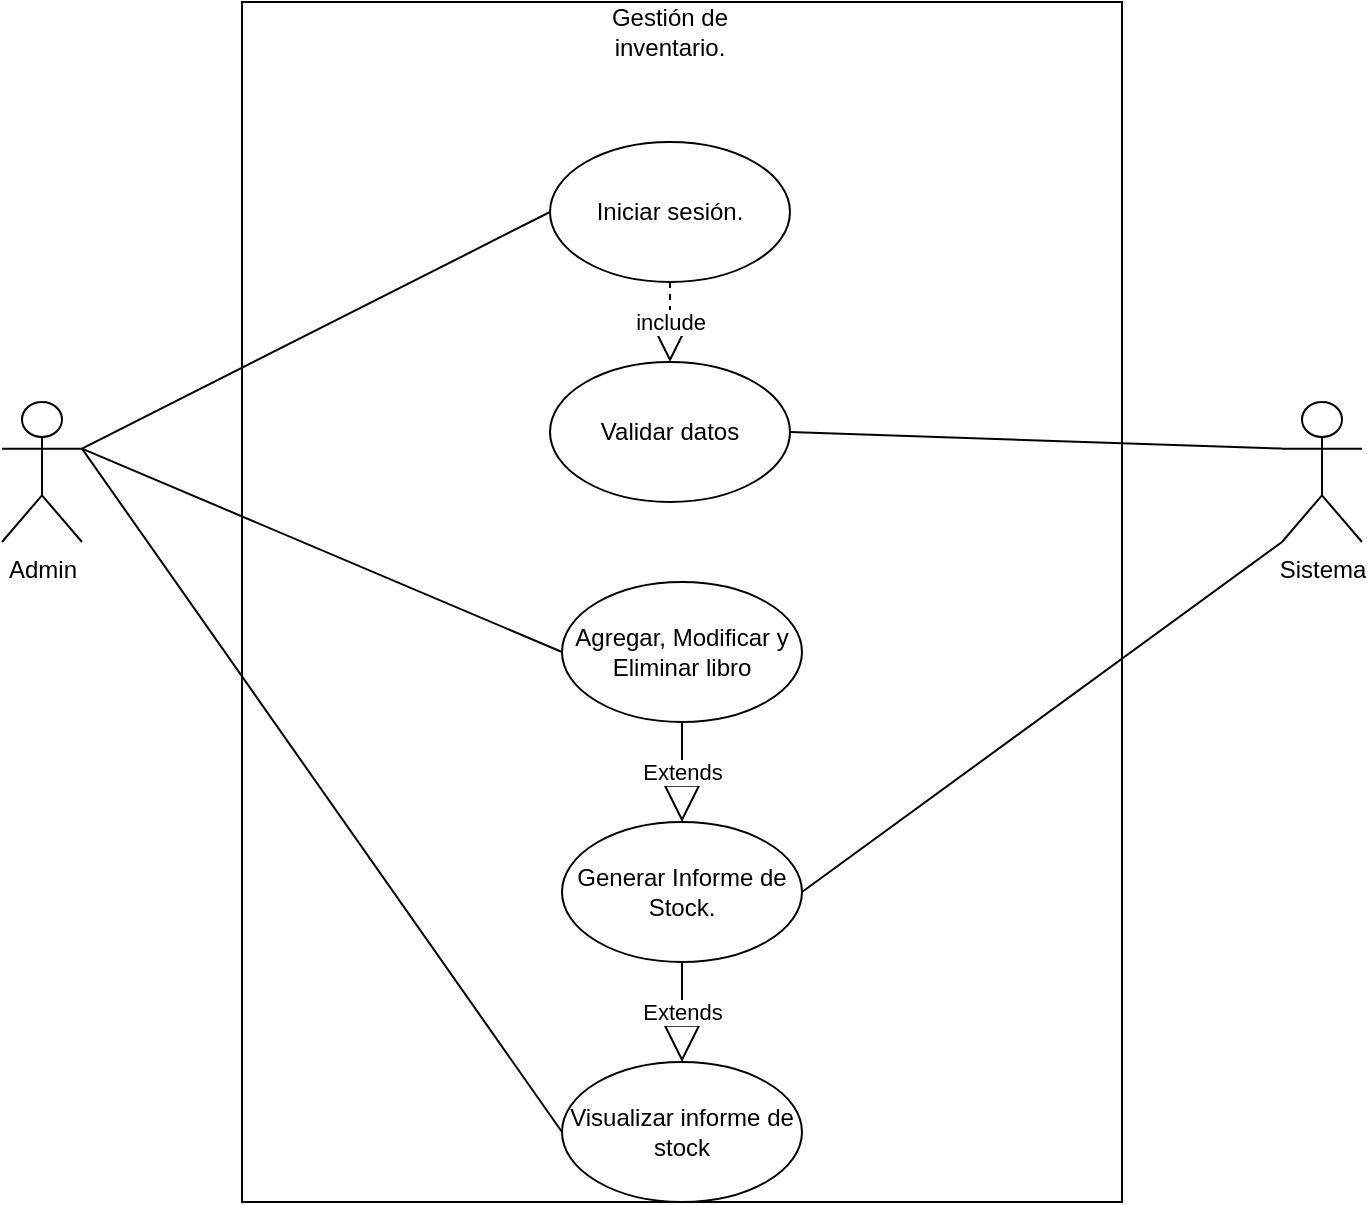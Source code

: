 <mxfile version="17.4.0"><diagram id="ZB3xolCl6sbY22_EWPZ2" name="Page-1"><mxGraphModel dx="1422" dy="791" grid="1" gridSize="10" guides="1" tooltips="1" connect="1" arrows="1" fold="1" page="1" pageScale="1" pageWidth="827" pageHeight="1169" math="0" shadow="0"><root><mxCell id="0"/><mxCell id="1" parent="0"/><mxCell id="SaDKFIdfwdCqYzvRrNds-1" value="" style="rounded=0;whiteSpace=wrap;html=1;" vertex="1" parent="1"><mxGeometry x="200" y="80" width="440" height="600" as="geometry"/></mxCell><mxCell id="SaDKFIdfwdCqYzvRrNds-2" value="Gestión de inventario." style="text;html=1;strokeColor=none;fillColor=none;align=center;verticalAlign=middle;whiteSpace=wrap;rounded=0;" vertex="1" parent="1"><mxGeometry x="371" y="80" width="86" height="30" as="geometry"/></mxCell><mxCell id="SaDKFIdfwdCqYzvRrNds-3" value="Iniciar sesión." style="ellipse;whiteSpace=wrap;html=1;" vertex="1" parent="1"><mxGeometry x="354" y="150" width="120" height="70" as="geometry"/></mxCell><mxCell id="SaDKFIdfwdCqYzvRrNds-4" value="Validar datos" style="ellipse;whiteSpace=wrap;html=1;" vertex="1" parent="1"><mxGeometry x="354" y="260" width="120" height="70" as="geometry"/></mxCell><mxCell id="SaDKFIdfwdCqYzvRrNds-5" value="Agregar, Modificar y Eliminar libro" style="ellipse;whiteSpace=wrap;html=1;" vertex="1" parent="1"><mxGeometry x="360" y="370" width="120" height="70" as="geometry"/></mxCell><mxCell id="SaDKFIdfwdCqYzvRrNds-6" value="Sistema" style="shape=umlActor;verticalLabelPosition=bottom;verticalAlign=top;html=1;outlineConnect=0;" vertex="1" parent="1"><mxGeometry x="720" y="280" width="40" height="70" as="geometry"/></mxCell><mxCell id="SaDKFIdfwdCqYzvRrNds-7" value="Admin" style="shape=umlActor;verticalLabelPosition=bottom;verticalAlign=top;html=1;outlineConnect=0;" vertex="1" parent="1"><mxGeometry x="80" y="280" width="40" height="70" as="geometry"/></mxCell><mxCell id="SaDKFIdfwdCqYzvRrNds-8" value="" style="endArrow=none;html=1;rounded=0;entryX=0;entryY=0.5;entryDx=0;entryDy=0;exitX=1;exitY=0.333;exitDx=0;exitDy=0;exitPerimeter=0;" edge="1" parent="1" source="SaDKFIdfwdCqYzvRrNds-7" target="SaDKFIdfwdCqYzvRrNds-3"><mxGeometry width="50" height="50" relative="1" as="geometry"><mxPoint x="100" y="250" as="sourcePoint"/><mxPoint x="150" y="200" as="targetPoint"/></mxGeometry></mxCell><mxCell id="SaDKFIdfwdCqYzvRrNds-9" value="" style="endArrow=none;html=1;rounded=0;entryX=1;entryY=0.5;entryDx=0;entryDy=0;exitX=0;exitY=0.333;exitDx=0;exitDy=0;exitPerimeter=0;" edge="1" parent="1" source="SaDKFIdfwdCqYzvRrNds-6" target="SaDKFIdfwdCqYzvRrNds-4"><mxGeometry width="50" height="50" relative="1" as="geometry"><mxPoint x="120" y="470" as="sourcePoint"/><mxPoint x="170" y="420" as="targetPoint"/></mxGeometry></mxCell><mxCell id="SaDKFIdfwdCqYzvRrNds-10" value="" style="endArrow=none;html=1;rounded=0;entryX=0;entryY=0.5;entryDx=0;entryDy=0;exitX=1;exitY=0.333;exitDx=0;exitDy=0;exitPerimeter=0;" edge="1" parent="1" source="SaDKFIdfwdCqYzvRrNds-7" target="SaDKFIdfwdCqYzvRrNds-5"><mxGeometry width="50" height="50" relative="1" as="geometry"><mxPoint x="100" y="480" as="sourcePoint"/><mxPoint x="150" y="430" as="targetPoint"/></mxGeometry></mxCell><mxCell id="SaDKFIdfwdCqYzvRrNds-12" value="Generar Informe de Stock." style="ellipse;whiteSpace=wrap;html=1;" vertex="1" parent="1"><mxGeometry x="360" y="490" width="120" height="70" as="geometry"/></mxCell><mxCell id="SaDKFIdfwdCqYzvRrNds-13" value="" style="endArrow=none;html=1;rounded=0;entryX=0;entryY=1;entryDx=0;entryDy=0;entryPerimeter=0;exitX=1;exitY=0.5;exitDx=0;exitDy=0;" edge="1" parent="1" source="SaDKFIdfwdCqYzvRrNds-12" target="SaDKFIdfwdCqYzvRrNds-6"><mxGeometry width="50" height="50" relative="1" as="geometry"><mxPoint x="710" y="480" as="sourcePoint"/><mxPoint x="760" y="430" as="targetPoint"/></mxGeometry></mxCell><mxCell id="SaDKFIdfwdCqYzvRrNds-17" value="include" style="endArrow=block;endSize=16;endFill=0;html=1;rounded=0;dashed=1;entryX=0.5;entryY=0;entryDx=0;entryDy=0;exitX=0.5;exitY=1;exitDx=0;exitDy=0;" edge="1" parent="1" source="SaDKFIdfwdCqYzvRrNds-3" target="SaDKFIdfwdCqYzvRrNds-4"><mxGeometry width="160" relative="1" as="geometry"><mxPoint x="40" y="200" as="sourcePoint"/><mxPoint x="200" y="200" as="targetPoint"/></mxGeometry></mxCell><mxCell id="SaDKFIdfwdCqYzvRrNds-18" value="&lt;div&gt;Visualizar informe de stock&lt;br&gt;&lt;/div&gt;" style="ellipse;whiteSpace=wrap;html=1;" vertex="1" parent="1"><mxGeometry x="360" y="610" width="120" height="70" as="geometry"/></mxCell><mxCell id="SaDKFIdfwdCqYzvRrNds-19" value="" style="endArrow=none;html=1;rounded=0;entryX=0;entryY=0.5;entryDx=0;entryDy=0;exitX=1;exitY=0.333;exitDx=0;exitDy=0;exitPerimeter=0;" edge="1" parent="1" source="SaDKFIdfwdCqYzvRrNds-7" target="SaDKFIdfwdCqYzvRrNds-18"><mxGeometry width="50" height="50" relative="1" as="geometry"><mxPoint x="50" y="470" as="sourcePoint"/><mxPoint x="100" y="420" as="targetPoint"/></mxGeometry></mxCell><mxCell id="SaDKFIdfwdCqYzvRrNds-21" value="Extends" style="endArrow=block;endSize=16;endFill=0;html=1;rounded=0;exitX=0.5;exitY=1;exitDx=0;exitDy=0;entryX=0.5;entryY=0;entryDx=0;entryDy=0;" edge="1" parent="1" source="SaDKFIdfwdCqYzvRrNds-5" target="SaDKFIdfwdCqYzvRrNds-12"><mxGeometry width="160" relative="1" as="geometry"><mxPoint x="40" y="530" as="sourcePoint"/><mxPoint x="200" y="530" as="targetPoint"/></mxGeometry></mxCell><mxCell id="SaDKFIdfwdCqYzvRrNds-22" value="Extends" style="endArrow=block;endSize=16;endFill=0;html=1;rounded=0;exitX=0.5;exitY=1;exitDx=0;exitDy=0;entryX=0.5;entryY=0;entryDx=0;entryDy=0;" edge="1" parent="1" source="SaDKFIdfwdCqYzvRrNds-12" target="SaDKFIdfwdCqYzvRrNds-18"><mxGeometry width="160" relative="1" as="geometry"><mxPoint x="100" y="560" as="sourcePoint"/><mxPoint x="260" y="560" as="targetPoint"/></mxGeometry></mxCell></root></mxGraphModel></diagram></mxfile>